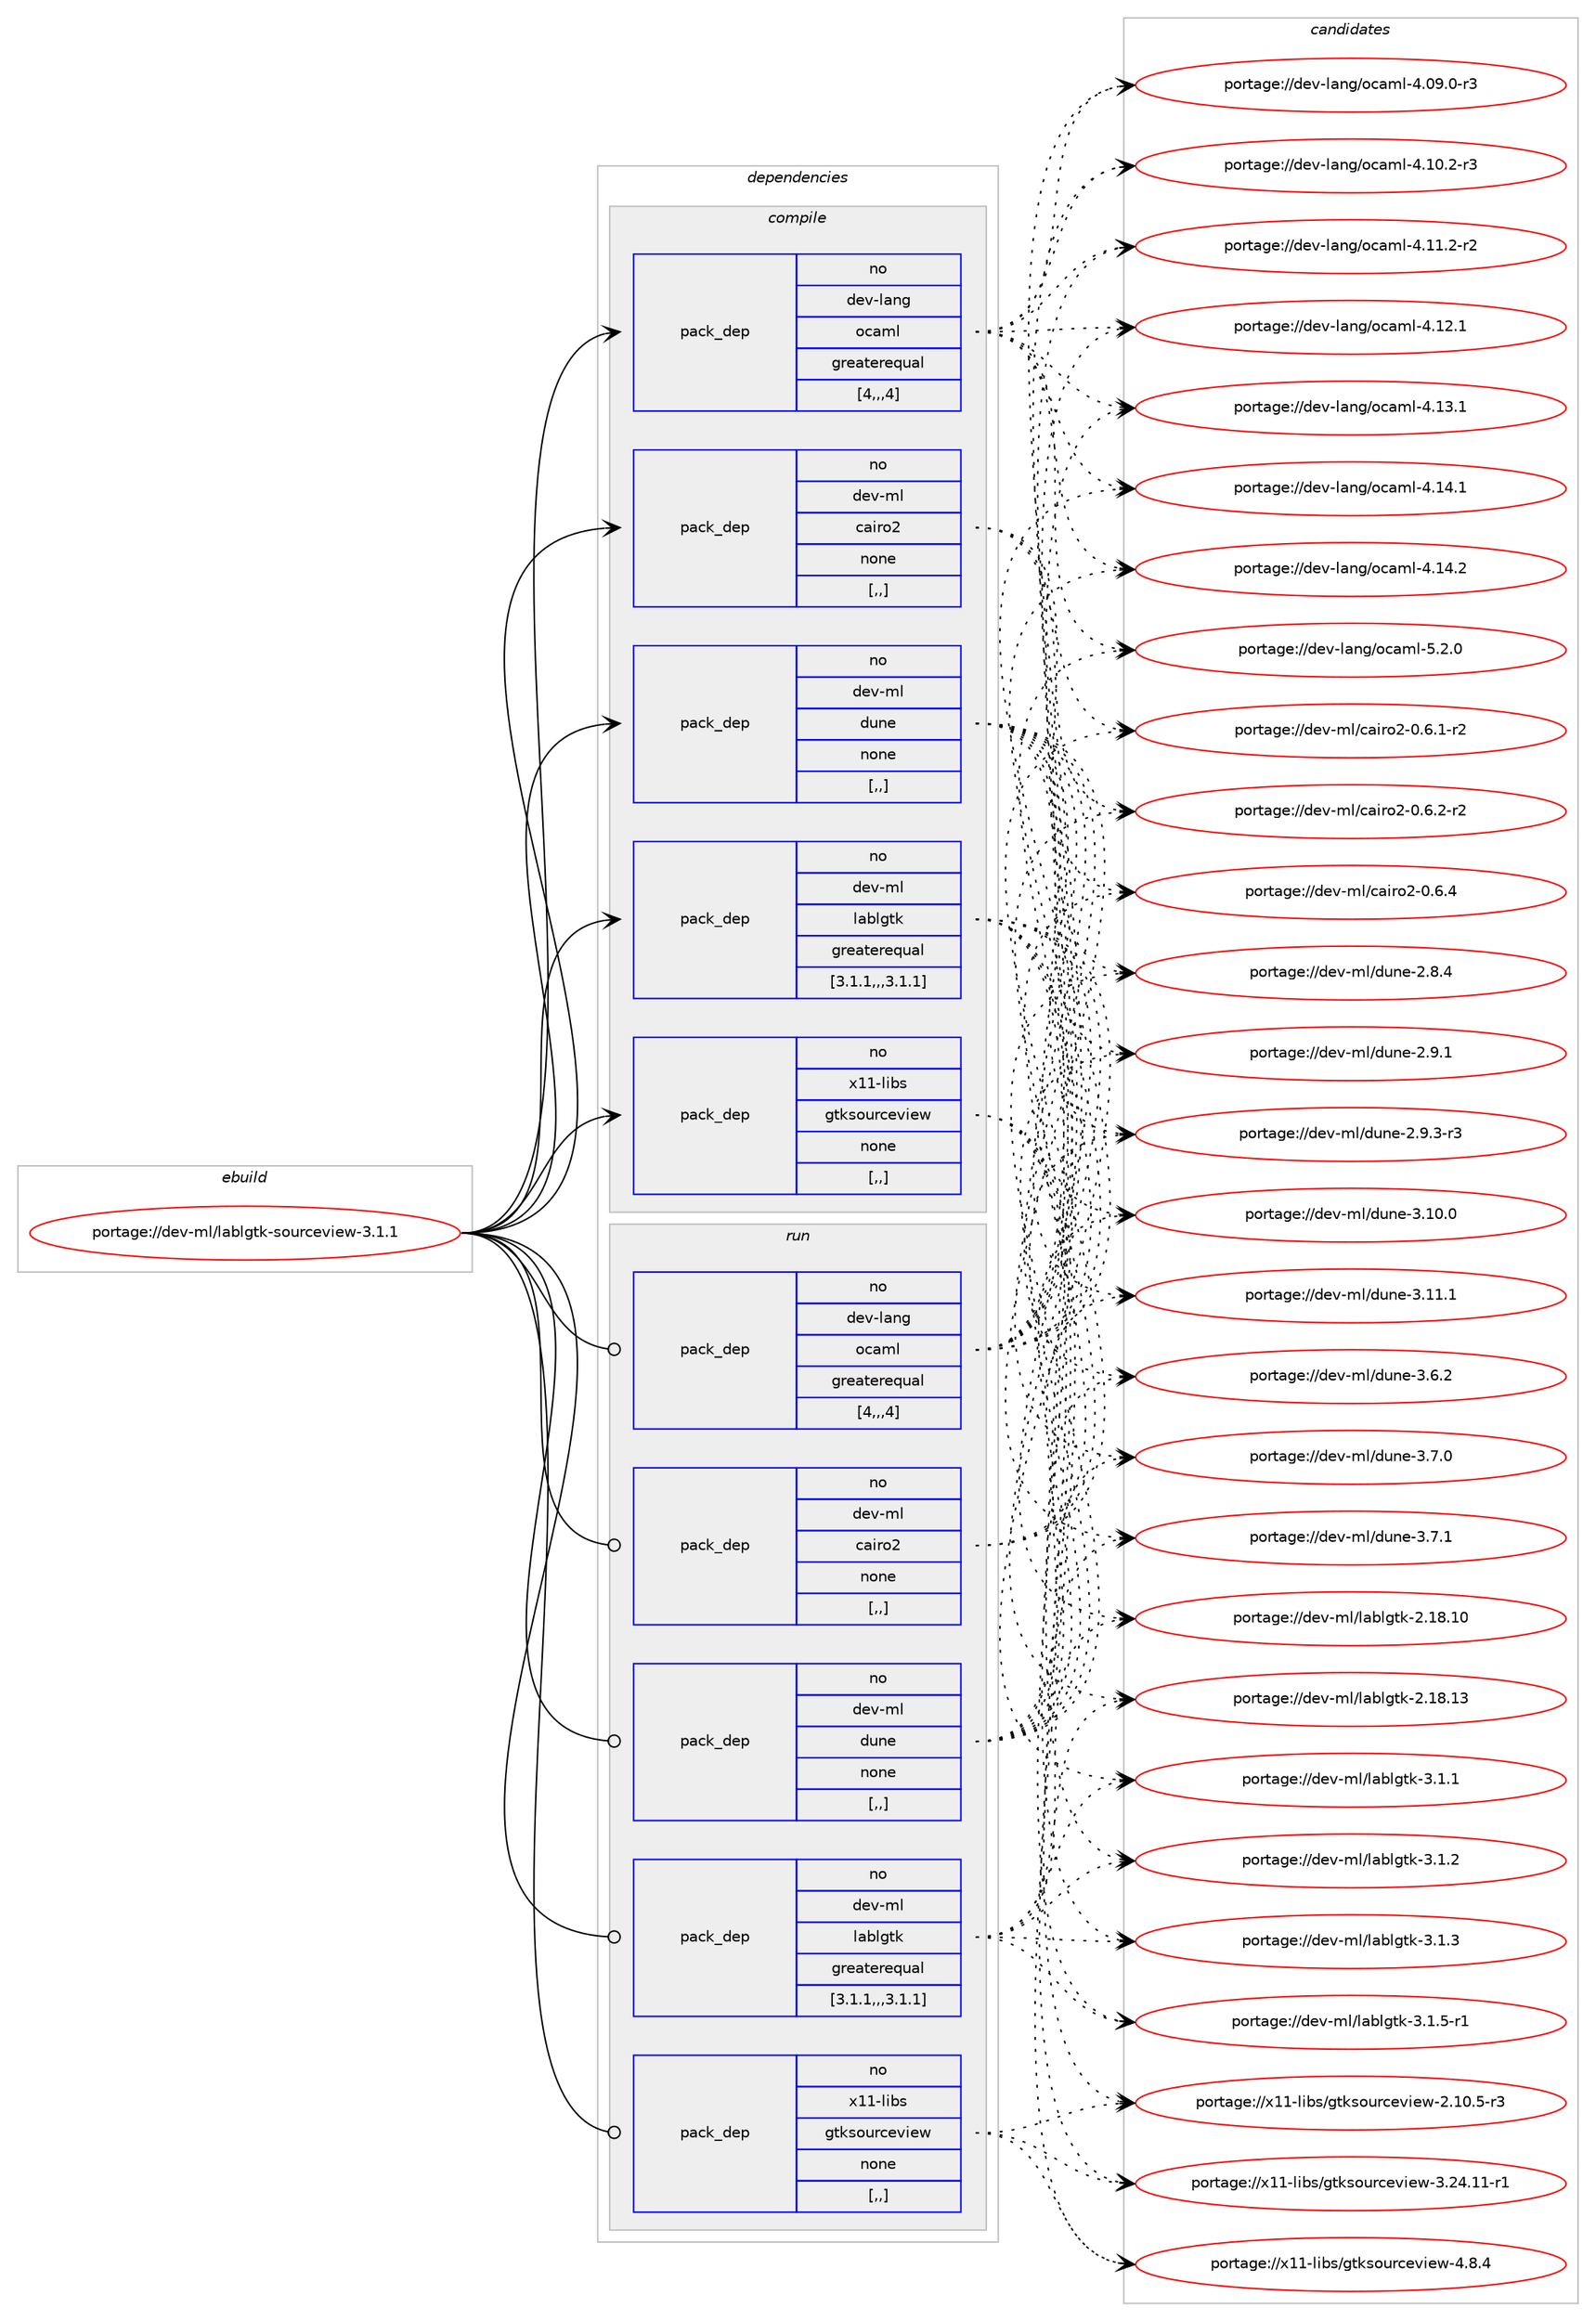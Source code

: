digraph prolog {

# *************
# Graph options
# *************

newrank=true;
concentrate=true;
compound=true;
graph [rankdir=LR,fontname=Helvetica,fontsize=10,ranksep=1.5];#, ranksep=2.5, nodesep=0.2];
edge  [arrowhead=vee];
node  [fontname=Helvetica,fontsize=10];

# **********
# The ebuild
# **********

subgraph cluster_leftcol {
color=gray;
rank=same;
label=<<i>ebuild</i>>;
id [label="portage://dev-ml/lablgtk-sourceview-3.1.1", color=red, width=4, href="../dev-ml/lablgtk-sourceview-3.1.1.svg"];
}

# ****************
# The dependencies
# ****************

subgraph cluster_midcol {
color=gray;
label=<<i>dependencies</i>>;
subgraph cluster_compile {
fillcolor="#eeeeee";
style=filled;
label=<<i>compile</i>>;
subgraph pack86973 {
dependency116652 [label=<<TABLE BORDER="0" CELLBORDER="1" CELLSPACING="0" CELLPADDING="4" WIDTH="220"><TR><TD ROWSPAN="6" CELLPADDING="30">pack_dep</TD></TR><TR><TD WIDTH="110">no</TD></TR><TR><TD>dev-lang</TD></TR><TR><TD>ocaml</TD></TR><TR><TD>greaterequal</TD></TR><TR><TD>[4,,,4]</TD></TR></TABLE>>, shape=none, color=blue];
}
id:e -> dependency116652:w [weight=20,style="solid",arrowhead="vee"];
subgraph pack86974 {
dependency116653 [label=<<TABLE BORDER="0" CELLBORDER="1" CELLSPACING="0" CELLPADDING="4" WIDTH="220"><TR><TD ROWSPAN="6" CELLPADDING="30">pack_dep</TD></TR><TR><TD WIDTH="110">no</TD></TR><TR><TD>dev-ml</TD></TR><TR><TD>cairo2</TD></TR><TR><TD>none</TD></TR><TR><TD>[,,]</TD></TR></TABLE>>, shape=none, color=blue];
}
id:e -> dependency116653:w [weight=20,style="solid",arrowhead="vee"];
subgraph pack86975 {
dependency116654 [label=<<TABLE BORDER="0" CELLBORDER="1" CELLSPACING="0" CELLPADDING="4" WIDTH="220"><TR><TD ROWSPAN="6" CELLPADDING="30">pack_dep</TD></TR><TR><TD WIDTH="110">no</TD></TR><TR><TD>dev-ml</TD></TR><TR><TD>dune</TD></TR><TR><TD>none</TD></TR><TR><TD>[,,]</TD></TR></TABLE>>, shape=none, color=blue];
}
id:e -> dependency116654:w [weight=20,style="solid",arrowhead="vee"];
subgraph pack86976 {
dependency116655 [label=<<TABLE BORDER="0" CELLBORDER="1" CELLSPACING="0" CELLPADDING="4" WIDTH="220"><TR><TD ROWSPAN="6" CELLPADDING="30">pack_dep</TD></TR><TR><TD WIDTH="110">no</TD></TR><TR><TD>dev-ml</TD></TR><TR><TD>lablgtk</TD></TR><TR><TD>greaterequal</TD></TR><TR><TD>[3.1.1,,,3.1.1]</TD></TR></TABLE>>, shape=none, color=blue];
}
id:e -> dependency116655:w [weight=20,style="solid",arrowhead="vee"];
subgraph pack86977 {
dependency116656 [label=<<TABLE BORDER="0" CELLBORDER="1" CELLSPACING="0" CELLPADDING="4" WIDTH="220"><TR><TD ROWSPAN="6" CELLPADDING="30">pack_dep</TD></TR><TR><TD WIDTH="110">no</TD></TR><TR><TD>x11-libs</TD></TR><TR><TD>gtksourceview</TD></TR><TR><TD>none</TD></TR><TR><TD>[,,]</TD></TR></TABLE>>, shape=none, color=blue];
}
id:e -> dependency116656:w [weight=20,style="solid",arrowhead="vee"];
}
subgraph cluster_compileandrun {
fillcolor="#eeeeee";
style=filled;
label=<<i>compile and run</i>>;
}
subgraph cluster_run {
fillcolor="#eeeeee";
style=filled;
label=<<i>run</i>>;
subgraph pack86978 {
dependency116657 [label=<<TABLE BORDER="0" CELLBORDER="1" CELLSPACING="0" CELLPADDING="4" WIDTH="220"><TR><TD ROWSPAN="6" CELLPADDING="30">pack_dep</TD></TR><TR><TD WIDTH="110">no</TD></TR><TR><TD>dev-lang</TD></TR><TR><TD>ocaml</TD></TR><TR><TD>greaterequal</TD></TR><TR><TD>[4,,,4]</TD></TR></TABLE>>, shape=none, color=blue];
}
id:e -> dependency116657:w [weight=20,style="solid",arrowhead="odot"];
subgraph pack86979 {
dependency116658 [label=<<TABLE BORDER="0" CELLBORDER="1" CELLSPACING="0" CELLPADDING="4" WIDTH="220"><TR><TD ROWSPAN="6" CELLPADDING="30">pack_dep</TD></TR><TR><TD WIDTH="110">no</TD></TR><TR><TD>dev-ml</TD></TR><TR><TD>cairo2</TD></TR><TR><TD>none</TD></TR><TR><TD>[,,]</TD></TR></TABLE>>, shape=none, color=blue];
}
id:e -> dependency116658:w [weight=20,style="solid",arrowhead="odot"];
subgraph pack86980 {
dependency116659 [label=<<TABLE BORDER="0" CELLBORDER="1" CELLSPACING="0" CELLPADDING="4" WIDTH="220"><TR><TD ROWSPAN="6" CELLPADDING="30">pack_dep</TD></TR><TR><TD WIDTH="110">no</TD></TR><TR><TD>dev-ml</TD></TR><TR><TD>dune</TD></TR><TR><TD>none</TD></TR><TR><TD>[,,]</TD></TR></TABLE>>, shape=none, color=blue];
}
id:e -> dependency116659:w [weight=20,style="solid",arrowhead="odot"];
subgraph pack86981 {
dependency116660 [label=<<TABLE BORDER="0" CELLBORDER="1" CELLSPACING="0" CELLPADDING="4" WIDTH="220"><TR><TD ROWSPAN="6" CELLPADDING="30">pack_dep</TD></TR><TR><TD WIDTH="110">no</TD></TR><TR><TD>dev-ml</TD></TR><TR><TD>lablgtk</TD></TR><TR><TD>greaterequal</TD></TR><TR><TD>[3.1.1,,,3.1.1]</TD></TR></TABLE>>, shape=none, color=blue];
}
id:e -> dependency116660:w [weight=20,style="solid",arrowhead="odot"];
subgraph pack86982 {
dependency116661 [label=<<TABLE BORDER="0" CELLBORDER="1" CELLSPACING="0" CELLPADDING="4" WIDTH="220"><TR><TD ROWSPAN="6" CELLPADDING="30">pack_dep</TD></TR><TR><TD WIDTH="110">no</TD></TR><TR><TD>x11-libs</TD></TR><TR><TD>gtksourceview</TD></TR><TR><TD>none</TD></TR><TR><TD>[,,]</TD></TR></TABLE>>, shape=none, color=blue];
}
id:e -> dependency116661:w [weight=20,style="solid",arrowhead="odot"];
}
}

# **************
# The candidates
# **************

subgraph cluster_choices {
rank=same;
color=gray;
label=<<i>candidates</i>>;

subgraph choice86973 {
color=black;
nodesep=1;
choice1001011184510897110103471119997109108455246485746484511451 [label="portage://dev-lang/ocaml-4.09.0-r3", color=red, width=4,href="../dev-lang/ocaml-4.09.0-r3.svg"];
choice1001011184510897110103471119997109108455246494846504511451 [label="portage://dev-lang/ocaml-4.10.2-r3", color=red, width=4,href="../dev-lang/ocaml-4.10.2-r3.svg"];
choice1001011184510897110103471119997109108455246494946504511450 [label="portage://dev-lang/ocaml-4.11.2-r2", color=red, width=4,href="../dev-lang/ocaml-4.11.2-r2.svg"];
choice100101118451089711010347111999710910845524649504649 [label="portage://dev-lang/ocaml-4.12.1", color=red, width=4,href="../dev-lang/ocaml-4.12.1.svg"];
choice100101118451089711010347111999710910845524649514649 [label="portage://dev-lang/ocaml-4.13.1", color=red, width=4,href="../dev-lang/ocaml-4.13.1.svg"];
choice100101118451089711010347111999710910845524649524649 [label="portage://dev-lang/ocaml-4.14.1", color=red, width=4,href="../dev-lang/ocaml-4.14.1.svg"];
choice100101118451089711010347111999710910845524649524650 [label="portage://dev-lang/ocaml-4.14.2", color=red, width=4,href="../dev-lang/ocaml-4.14.2.svg"];
choice1001011184510897110103471119997109108455346504648 [label="portage://dev-lang/ocaml-5.2.0", color=red, width=4,href="../dev-lang/ocaml-5.2.0.svg"];
dependency116652:e -> choice1001011184510897110103471119997109108455246485746484511451:w [style=dotted,weight="100"];
dependency116652:e -> choice1001011184510897110103471119997109108455246494846504511451:w [style=dotted,weight="100"];
dependency116652:e -> choice1001011184510897110103471119997109108455246494946504511450:w [style=dotted,weight="100"];
dependency116652:e -> choice100101118451089711010347111999710910845524649504649:w [style=dotted,weight="100"];
dependency116652:e -> choice100101118451089711010347111999710910845524649514649:w [style=dotted,weight="100"];
dependency116652:e -> choice100101118451089711010347111999710910845524649524649:w [style=dotted,weight="100"];
dependency116652:e -> choice100101118451089711010347111999710910845524649524650:w [style=dotted,weight="100"];
dependency116652:e -> choice1001011184510897110103471119997109108455346504648:w [style=dotted,weight="100"];
}
subgraph choice86974 {
color=black;
nodesep=1;
choice10010111845109108479997105114111504548465446494511450 [label="portage://dev-ml/cairo2-0.6.1-r2", color=red, width=4,href="../dev-ml/cairo2-0.6.1-r2.svg"];
choice10010111845109108479997105114111504548465446504511450 [label="portage://dev-ml/cairo2-0.6.2-r2", color=red, width=4,href="../dev-ml/cairo2-0.6.2-r2.svg"];
choice1001011184510910847999710511411150454846544652 [label="portage://dev-ml/cairo2-0.6.4", color=red, width=4,href="../dev-ml/cairo2-0.6.4.svg"];
dependency116653:e -> choice10010111845109108479997105114111504548465446494511450:w [style=dotted,weight="100"];
dependency116653:e -> choice10010111845109108479997105114111504548465446504511450:w [style=dotted,weight="100"];
dependency116653:e -> choice1001011184510910847999710511411150454846544652:w [style=dotted,weight="100"];
}
subgraph choice86975 {
color=black;
nodesep=1;
choice1001011184510910847100117110101455046564652 [label="portage://dev-ml/dune-2.8.4", color=red, width=4,href="../dev-ml/dune-2.8.4.svg"];
choice1001011184510910847100117110101455046574649 [label="portage://dev-ml/dune-2.9.1", color=red, width=4,href="../dev-ml/dune-2.9.1.svg"];
choice10010111845109108471001171101014550465746514511451 [label="portage://dev-ml/dune-2.9.3-r3", color=red, width=4,href="../dev-ml/dune-2.9.3-r3.svg"];
choice100101118451091084710011711010145514649484648 [label="portage://dev-ml/dune-3.10.0", color=red, width=4,href="../dev-ml/dune-3.10.0.svg"];
choice100101118451091084710011711010145514649494649 [label="portage://dev-ml/dune-3.11.1", color=red, width=4,href="../dev-ml/dune-3.11.1.svg"];
choice1001011184510910847100117110101455146544650 [label="portage://dev-ml/dune-3.6.2", color=red, width=4,href="../dev-ml/dune-3.6.2.svg"];
choice1001011184510910847100117110101455146554648 [label="portage://dev-ml/dune-3.7.0", color=red, width=4,href="../dev-ml/dune-3.7.0.svg"];
choice1001011184510910847100117110101455146554649 [label="portage://dev-ml/dune-3.7.1", color=red, width=4,href="../dev-ml/dune-3.7.1.svg"];
dependency116654:e -> choice1001011184510910847100117110101455046564652:w [style=dotted,weight="100"];
dependency116654:e -> choice1001011184510910847100117110101455046574649:w [style=dotted,weight="100"];
dependency116654:e -> choice10010111845109108471001171101014550465746514511451:w [style=dotted,weight="100"];
dependency116654:e -> choice100101118451091084710011711010145514649484648:w [style=dotted,weight="100"];
dependency116654:e -> choice100101118451091084710011711010145514649494649:w [style=dotted,weight="100"];
dependency116654:e -> choice1001011184510910847100117110101455146544650:w [style=dotted,weight="100"];
dependency116654:e -> choice1001011184510910847100117110101455146554648:w [style=dotted,weight="100"];
dependency116654:e -> choice1001011184510910847100117110101455146554649:w [style=dotted,weight="100"];
}
subgraph choice86976 {
color=black;
nodesep=1;
choice100101118451091084710897981081031161074550464956464948 [label="portage://dev-ml/lablgtk-2.18.10", color=red, width=4,href="../dev-ml/lablgtk-2.18.10.svg"];
choice100101118451091084710897981081031161074550464956464951 [label="portage://dev-ml/lablgtk-2.18.13", color=red, width=4,href="../dev-ml/lablgtk-2.18.13.svg"];
choice10010111845109108471089798108103116107455146494649 [label="portage://dev-ml/lablgtk-3.1.1", color=red, width=4,href="../dev-ml/lablgtk-3.1.1.svg"];
choice10010111845109108471089798108103116107455146494650 [label="portage://dev-ml/lablgtk-3.1.2", color=red, width=4,href="../dev-ml/lablgtk-3.1.2.svg"];
choice10010111845109108471089798108103116107455146494651 [label="portage://dev-ml/lablgtk-3.1.3", color=red, width=4,href="../dev-ml/lablgtk-3.1.3.svg"];
choice100101118451091084710897981081031161074551464946534511449 [label="portage://dev-ml/lablgtk-3.1.5-r1", color=red, width=4,href="../dev-ml/lablgtk-3.1.5-r1.svg"];
dependency116655:e -> choice100101118451091084710897981081031161074550464956464948:w [style=dotted,weight="100"];
dependency116655:e -> choice100101118451091084710897981081031161074550464956464951:w [style=dotted,weight="100"];
dependency116655:e -> choice10010111845109108471089798108103116107455146494649:w [style=dotted,weight="100"];
dependency116655:e -> choice10010111845109108471089798108103116107455146494650:w [style=dotted,weight="100"];
dependency116655:e -> choice10010111845109108471089798108103116107455146494651:w [style=dotted,weight="100"];
dependency116655:e -> choice100101118451091084710897981081031161074551464946534511449:w [style=dotted,weight="100"];
}
subgraph choice86977 {
color=black;
nodesep=1;
choice120494945108105981154710311610711511111711499101118105101119455046494846534511451 [label="portage://x11-libs/gtksourceview-2.10.5-r3", color=red, width=4,href="../x11-libs/gtksourceview-2.10.5-r3.svg"];
choice12049494510810598115471031161071151111171149910111810510111945514650524649494511449 [label="portage://x11-libs/gtksourceview-3.24.11-r1", color=red, width=4,href="../x11-libs/gtksourceview-3.24.11-r1.svg"];
choice120494945108105981154710311610711511111711499101118105101119455246564652 [label="portage://x11-libs/gtksourceview-4.8.4", color=red, width=4,href="../x11-libs/gtksourceview-4.8.4.svg"];
dependency116656:e -> choice120494945108105981154710311610711511111711499101118105101119455046494846534511451:w [style=dotted,weight="100"];
dependency116656:e -> choice12049494510810598115471031161071151111171149910111810510111945514650524649494511449:w [style=dotted,weight="100"];
dependency116656:e -> choice120494945108105981154710311610711511111711499101118105101119455246564652:w [style=dotted,weight="100"];
}
subgraph choice86978 {
color=black;
nodesep=1;
choice1001011184510897110103471119997109108455246485746484511451 [label="portage://dev-lang/ocaml-4.09.0-r3", color=red, width=4,href="../dev-lang/ocaml-4.09.0-r3.svg"];
choice1001011184510897110103471119997109108455246494846504511451 [label="portage://dev-lang/ocaml-4.10.2-r3", color=red, width=4,href="../dev-lang/ocaml-4.10.2-r3.svg"];
choice1001011184510897110103471119997109108455246494946504511450 [label="portage://dev-lang/ocaml-4.11.2-r2", color=red, width=4,href="../dev-lang/ocaml-4.11.2-r2.svg"];
choice100101118451089711010347111999710910845524649504649 [label="portage://dev-lang/ocaml-4.12.1", color=red, width=4,href="../dev-lang/ocaml-4.12.1.svg"];
choice100101118451089711010347111999710910845524649514649 [label="portage://dev-lang/ocaml-4.13.1", color=red, width=4,href="../dev-lang/ocaml-4.13.1.svg"];
choice100101118451089711010347111999710910845524649524649 [label="portage://dev-lang/ocaml-4.14.1", color=red, width=4,href="../dev-lang/ocaml-4.14.1.svg"];
choice100101118451089711010347111999710910845524649524650 [label="portage://dev-lang/ocaml-4.14.2", color=red, width=4,href="../dev-lang/ocaml-4.14.2.svg"];
choice1001011184510897110103471119997109108455346504648 [label="portage://dev-lang/ocaml-5.2.0", color=red, width=4,href="../dev-lang/ocaml-5.2.0.svg"];
dependency116657:e -> choice1001011184510897110103471119997109108455246485746484511451:w [style=dotted,weight="100"];
dependency116657:e -> choice1001011184510897110103471119997109108455246494846504511451:w [style=dotted,weight="100"];
dependency116657:e -> choice1001011184510897110103471119997109108455246494946504511450:w [style=dotted,weight="100"];
dependency116657:e -> choice100101118451089711010347111999710910845524649504649:w [style=dotted,weight="100"];
dependency116657:e -> choice100101118451089711010347111999710910845524649514649:w [style=dotted,weight="100"];
dependency116657:e -> choice100101118451089711010347111999710910845524649524649:w [style=dotted,weight="100"];
dependency116657:e -> choice100101118451089711010347111999710910845524649524650:w [style=dotted,weight="100"];
dependency116657:e -> choice1001011184510897110103471119997109108455346504648:w [style=dotted,weight="100"];
}
subgraph choice86979 {
color=black;
nodesep=1;
choice10010111845109108479997105114111504548465446494511450 [label="portage://dev-ml/cairo2-0.6.1-r2", color=red, width=4,href="../dev-ml/cairo2-0.6.1-r2.svg"];
choice10010111845109108479997105114111504548465446504511450 [label="portage://dev-ml/cairo2-0.6.2-r2", color=red, width=4,href="../dev-ml/cairo2-0.6.2-r2.svg"];
choice1001011184510910847999710511411150454846544652 [label="portage://dev-ml/cairo2-0.6.4", color=red, width=4,href="../dev-ml/cairo2-0.6.4.svg"];
dependency116658:e -> choice10010111845109108479997105114111504548465446494511450:w [style=dotted,weight="100"];
dependency116658:e -> choice10010111845109108479997105114111504548465446504511450:w [style=dotted,weight="100"];
dependency116658:e -> choice1001011184510910847999710511411150454846544652:w [style=dotted,weight="100"];
}
subgraph choice86980 {
color=black;
nodesep=1;
choice1001011184510910847100117110101455046564652 [label="portage://dev-ml/dune-2.8.4", color=red, width=4,href="../dev-ml/dune-2.8.4.svg"];
choice1001011184510910847100117110101455046574649 [label="portage://dev-ml/dune-2.9.1", color=red, width=4,href="../dev-ml/dune-2.9.1.svg"];
choice10010111845109108471001171101014550465746514511451 [label="portage://dev-ml/dune-2.9.3-r3", color=red, width=4,href="../dev-ml/dune-2.9.3-r3.svg"];
choice100101118451091084710011711010145514649484648 [label="portage://dev-ml/dune-3.10.0", color=red, width=4,href="../dev-ml/dune-3.10.0.svg"];
choice100101118451091084710011711010145514649494649 [label="portage://dev-ml/dune-3.11.1", color=red, width=4,href="../dev-ml/dune-3.11.1.svg"];
choice1001011184510910847100117110101455146544650 [label="portage://dev-ml/dune-3.6.2", color=red, width=4,href="../dev-ml/dune-3.6.2.svg"];
choice1001011184510910847100117110101455146554648 [label="portage://dev-ml/dune-3.7.0", color=red, width=4,href="../dev-ml/dune-3.7.0.svg"];
choice1001011184510910847100117110101455146554649 [label="portage://dev-ml/dune-3.7.1", color=red, width=4,href="../dev-ml/dune-3.7.1.svg"];
dependency116659:e -> choice1001011184510910847100117110101455046564652:w [style=dotted,weight="100"];
dependency116659:e -> choice1001011184510910847100117110101455046574649:w [style=dotted,weight="100"];
dependency116659:e -> choice10010111845109108471001171101014550465746514511451:w [style=dotted,weight="100"];
dependency116659:e -> choice100101118451091084710011711010145514649484648:w [style=dotted,weight="100"];
dependency116659:e -> choice100101118451091084710011711010145514649494649:w [style=dotted,weight="100"];
dependency116659:e -> choice1001011184510910847100117110101455146544650:w [style=dotted,weight="100"];
dependency116659:e -> choice1001011184510910847100117110101455146554648:w [style=dotted,weight="100"];
dependency116659:e -> choice1001011184510910847100117110101455146554649:w [style=dotted,weight="100"];
}
subgraph choice86981 {
color=black;
nodesep=1;
choice100101118451091084710897981081031161074550464956464948 [label="portage://dev-ml/lablgtk-2.18.10", color=red, width=4,href="../dev-ml/lablgtk-2.18.10.svg"];
choice100101118451091084710897981081031161074550464956464951 [label="portage://dev-ml/lablgtk-2.18.13", color=red, width=4,href="../dev-ml/lablgtk-2.18.13.svg"];
choice10010111845109108471089798108103116107455146494649 [label="portage://dev-ml/lablgtk-3.1.1", color=red, width=4,href="../dev-ml/lablgtk-3.1.1.svg"];
choice10010111845109108471089798108103116107455146494650 [label="portage://dev-ml/lablgtk-3.1.2", color=red, width=4,href="../dev-ml/lablgtk-3.1.2.svg"];
choice10010111845109108471089798108103116107455146494651 [label="portage://dev-ml/lablgtk-3.1.3", color=red, width=4,href="../dev-ml/lablgtk-3.1.3.svg"];
choice100101118451091084710897981081031161074551464946534511449 [label="portage://dev-ml/lablgtk-3.1.5-r1", color=red, width=4,href="../dev-ml/lablgtk-3.1.5-r1.svg"];
dependency116660:e -> choice100101118451091084710897981081031161074550464956464948:w [style=dotted,weight="100"];
dependency116660:e -> choice100101118451091084710897981081031161074550464956464951:w [style=dotted,weight="100"];
dependency116660:e -> choice10010111845109108471089798108103116107455146494649:w [style=dotted,weight="100"];
dependency116660:e -> choice10010111845109108471089798108103116107455146494650:w [style=dotted,weight="100"];
dependency116660:e -> choice10010111845109108471089798108103116107455146494651:w [style=dotted,weight="100"];
dependency116660:e -> choice100101118451091084710897981081031161074551464946534511449:w [style=dotted,weight="100"];
}
subgraph choice86982 {
color=black;
nodesep=1;
choice120494945108105981154710311610711511111711499101118105101119455046494846534511451 [label="portage://x11-libs/gtksourceview-2.10.5-r3", color=red, width=4,href="../x11-libs/gtksourceview-2.10.5-r3.svg"];
choice12049494510810598115471031161071151111171149910111810510111945514650524649494511449 [label="portage://x11-libs/gtksourceview-3.24.11-r1", color=red, width=4,href="../x11-libs/gtksourceview-3.24.11-r1.svg"];
choice120494945108105981154710311610711511111711499101118105101119455246564652 [label="portage://x11-libs/gtksourceview-4.8.4", color=red, width=4,href="../x11-libs/gtksourceview-4.8.4.svg"];
dependency116661:e -> choice120494945108105981154710311610711511111711499101118105101119455046494846534511451:w [style=dotted,weight="100"];
dependency116661:e -> choice12049494510810598115471031161071151111171149910111810510111945514650524649494511449:w [style=dotted,weight="100"];
dependency116661:e -> choice120494945108105981154710311610711511111711499101118105101119455246564652:w [style=dotted,weight="100"];
}
}

}
